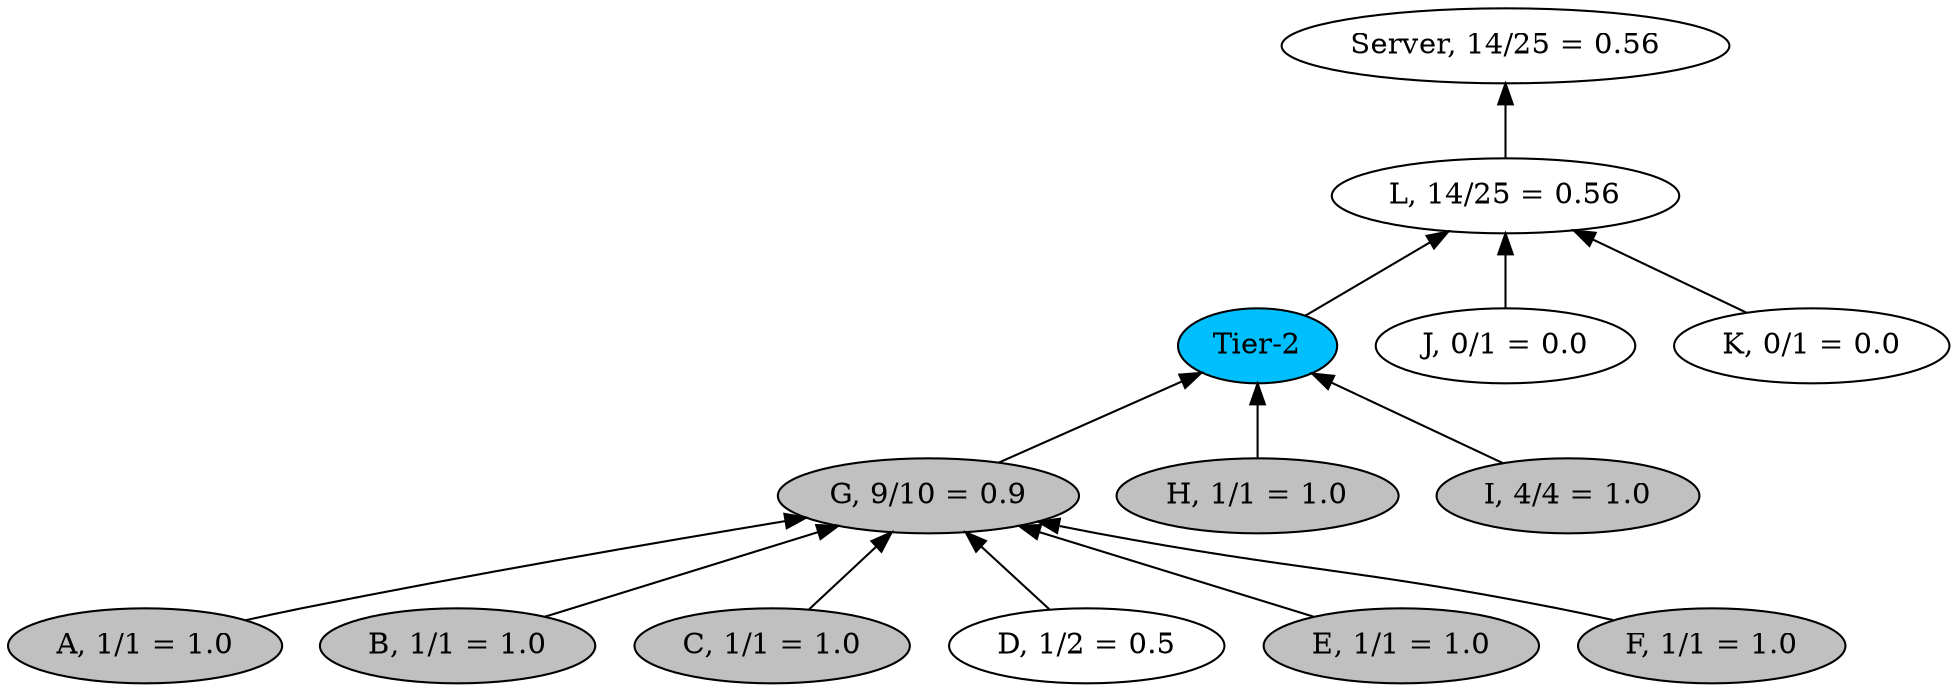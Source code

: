 digraph {
    rankdir=BT
    "A" -> "G"
    "B" -> "G"
    "C" -> "G"
    "D" -> "G"
    "E" -> "G"
    "F" -> "G"
    "G" -> "Tier-2"
    "H" -> "Tier-2"
    "I" -> "Tier-2"
    "Tier-2" -> "L"
    "J" -> "L"
    "K" -> "L"
    "L" -> "Server"

    "Tier-2" [style=filled, fillcolor=deepskyblue]
    "Server" [label="Server, 14/25 = 0.56"]
    "L" [label="L, 14/25 = 0.56"]
    "J" [label="J, 0/1 = 0.0"]
    "K" [label="K, 0/1 = 0.0"]
    "H" [label="H, 1/1 = 1.0", style=filled, fillcolor=gray]
    "I" [label="I, 4/4 = 1.0", style=filled, fillcolor=gray]
    "G" [label="G, 9/10 = 0.9", style=filled, fillcolor=gray]
    "A" [label="A, 1/1 = 1.0", style=filled, fillcolor=gray]
    "B" [label="B, 1/1 = 1.0", style=filled, fillcolor=gray]
    "C" [label="C, 1/1 = 1.0", style=filled, fillcolor=gray]
    "D" [label="D, 1/2 = 0.5"]
    "E" [label="E, 1/1 = 1.0", style=filled, fillcolor=gray]
    "F" [label="F, 1/1 = 1.0", style=filled, fillcolor=gray]
}

